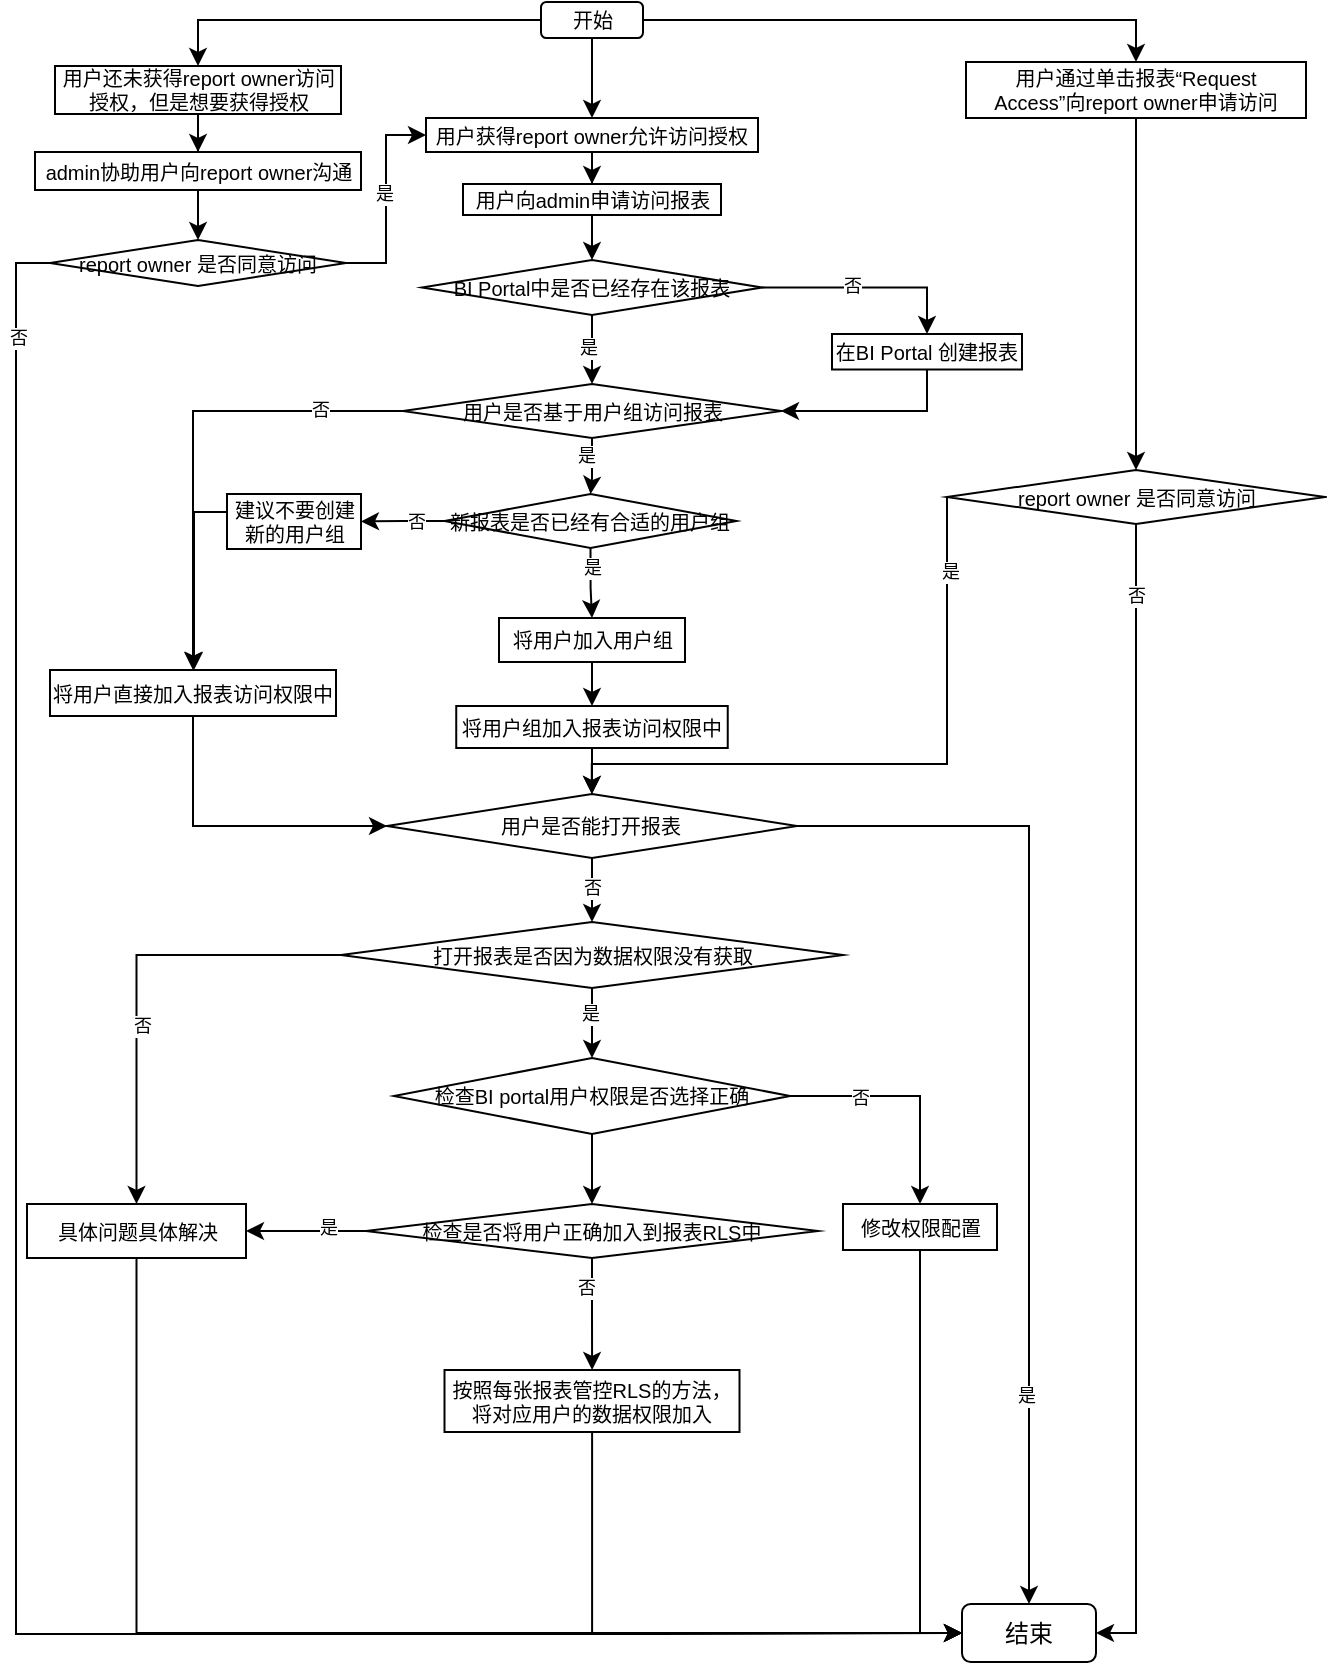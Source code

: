 <mxfile version="25.0.3">
  <diagram name="第 1 页" id="4Z0Ka_Te9Ri8-RzgAn7T">
    <mxGraphModel dx="815" dy="428" grid="0" gridSize="10" guides="1" tooltips="1" connect="1" arrows="1" fold="1" page="1" pageScale="1" pageWidth="827" pageHeight="1169" math="0" shadow="0">
      <root>
        <mxCell id="0" />
        <mxCell id="1" parent="0" />
        <mxCell id="pARgLp83FpRPWA3JOX_G-6" style="edgeStyle=orthogonalEdgeStyle;rounded=0;orthogonalLoop=1;jettySize=auto;html=1;entryX=0.5;entryY=0;entryDx=0;entryDy=0;" edge="1" parent="1" source="ilZPSHY-V1277pjvOUdr-1" target="ilZPSHY-V1277pjvOUdr-2">
          <mxGeometry relative="1" as="geometry" />
        </mxCell>
        <mxCell id="pARgLp83FpRPWA3JOX_G-7" style="edgeStyle=orthogonalEdgeStyle;rounded=0;orthogonalLoop=1;jettySize=auto;html=1;exitX=1;exitY=0.5;exitDx=0;exitDy=0;entryX=0.5;entryY=0;entryDx=0;entryDy=0;" edge="1" parent="1" source="ilZPSHY-V1277pjvOUdr-1" target="pARgLp83FpRPWA3JOX_G-3">
          <mxGeometry relative="1" as="geometry" />
        </mxCell>
        <mxCell id="pARgLp83FpRPWA3JOX_G-23" style="edgeStyle=orthogonalEdgeStyle;rounded=0;orthogonalLoop=1;jettySize=auto;html=1;entryX=0.5;entryY=0;entryDx=0;entryDy=0;" edge="1" parent="1" source="ilZPSHY-V1277pjvOUdr-1" target="pARgLp83FpRPWA3JOX_G-20">
          <mxGeometry relative="1" as="geometry" />
        </mxCell>
        <mxCell id="ilZPSHY-V1277pjvOUdr-1" value="开始" style="rounded=1;whiteSpace=wrap;html=1;fontSize=10;" parent="1" vertex="1">
          <mxGeometry x="277.5" y="4" width="51" height="18" as="geometry" />
        </mxCell>
        <mxCell id="pARgLp83FpRPWA3JOX_G-9" style="edgeStyle=orthogonalEdgeStyle;rounded=0;orthogonalLoop=1;jettySize=auto;html=1;" edge="1" parent="1" source="ilZPSHY-V1277pjvOUdr-2" target="pARgLp83FpRPWA3JOX_G-8">
          <mxGeometry relative="1" as="geometry" />
        </mxCell>
        <mxCell id="ilZPSHY-V1277pjvOUdr-2" value="用户获得report owner允许访问授权" style="rounded=0;whiteSpace=wrap;html=1;fontSize=10;" parent="1" vertex="1">
          <mxGeometry x="220" y="62" width="166" height="17" as="geometry" />
        </mxCell>
        <mxCell id="ilZPSHY-V1277pjvOUdr-12" value="" style="edgeStyle=orthogonalEdgeStyle;rounded=0;orthogonalLoop=1;jettySize=auto;html=1;" parent="1" source="ilZPSHY-V1277pjvOUdr-7" target="ilZPSHY-V1277pjvOUdr-11" edge="1">
          <mxGeometry relative="1" as="geometry" />
        </mxCell>
        <mxCell id="ilZPSHY-V1277pjvOUdr-13" value="否" style="edgeLabel;html=1;align=center;verticalAlign=middle;resizable=0;points=[];fontSize=9;" parent="ilZPSHY-V1277pjvOUdr-12" vertex="1" connectable="0">
          <mxGeometry x="-0.147" y="1" relative="1" as="geometry">
            <mxPoint as="offset" />
          </mxGeometry>
        </mxCell>
        <mxCell id="ilZPSHY-V1277pjvOUdr-29" style="edgeStyle=orthogonalEdgeStyle;rounded=0;orthogonalLoop=1;jettySize=auto;html=1;exitX=0.5;exitY=1;exitDx=0;exitDy=0;" parent="1" source="ilZPSHY-V1277pjvOUdr-7" target="ilZPSHY-V1277pjvOUdr-28" edge="1">
          <mxGeometry relative="1" as="geometry" />
        </mxCell>
        <mxCell id="ilZPSHY-V1277pjvOUdr-30" value="是" style="edgeLabel;html=1;align=center;verticalAlign=middle;resizable=0;points=[];fontSize=9;" parent="ilZPSHY-V1277pjvOUdr-29" vertex="1" connectable="0">
          <mxGeometry x="-0.265" y="-2" relative="1" as="geometry">
            <mxPoint as="offset" />
          </mxGeometry>
        </mxCell>
        <mxCell id="ilZPSHY-V1277pjvOUdr-7" value="BI Portal中是否已经存在该报表" style="rhombus;whiteSpace=wrap;html=1;fontSize=10;rounded=0;" parent="1" vertex="1">
          <mxGeometry x="218" y="133" width="170" height="27.5" as="geometry" />
        </mxCell>
        <mxCell id="seMw0L7vWgZuyYbHkAr_-15" style="edgeStyle=orthogonalEdgeStyle;rounded=0;orthogonalLoop=1;jettySize=auto;html=1;exitX=0.5;exitY=1;exitDx=0;exitDy=0;entryX=1;entryY=0.5;entryDx=0;entryDy=0;" parent="1" source="ilZPSHY-V1277pjvOUdr-11" target="ilZPSHY-V1277pjvOUdr-28" edge="1">
          <mxGeometry relative="1" as="geometry" />
        </mxCell>
        <mxCell id="ilZPSHY-V1277pjvOUdr-11" value="在BI Portal 创建报表" style="whiteSpace=wrap;html=1;fontSize=10;rounded=0;" parent="1" vertex="1">
          <mxGeometry x="423" y="170" width="95" height="17.75" as="geometry" />
        </mxCell>
        <mxCell id="ilZPSHY-V1277pjvOUdr-20" value="" style="edgeStyle=orthogonalEdgeStyle;rounded=0;orthogonalLoop=1;jettySize=auto;html=1;exitX=0.5;exitY=1;exitDx=0;exitDy=0;" parent="1" source="ilZPSHY-V1277pjvOUdr-17" target="ilZPSHY-V1277pjvOUdr-19" edge="1">
          <mxGeometry relative="1" as="geometry">
            <mxPoint x="303" y="239" as="targetPoint" />
          </mxGeometry>
        </mxCell>
        <mxCell id="ilZPSHY-V1277pjvOUdr-21" value="是" style="edgeLabel;html=1;align=center;verticalAlign=middle;resizable=0;points=[];fontSize=9;" parent="ilZPSHY-V1277pjvOUdr-20" vertex="1" connectable="0">
          <mxGeometry x="-0.469" relative="1" as="geometry">
            <mxPoint as="offset" />
          </mxGeometry>
        </mxCell>
        <mxCell id="ilZPSHY-V1277pjvOUdr-25" value="" style="edgeStyle=orthogonalEdgeStyle;rounded=0;orthogonalLoop=1;jettySize=auto;html=1;" parent="1" source="ilZPSHY-V1277pjvOUdr-17" target="ilZPSHY-V1277pjvOUdr-24" edge="1">
          <mxGeometry relative="1" as="geometry" />
        </mxCell>
        <mxCell id="ilZPSHY-V1277pjvOUdr-26" value="否" style="edgeLabel;html=1;align=center;verticalAlign=middle;resizable=0;points=[];fontSize=9;" parent="ilZPSHY-V1277pjvOUdr-25" vertex="1" connectable="0">
          <mxGeometry x="-0.288" relative="1" as="geometry">
            <mxPoint as="offset" />
          </mxGeometry>
        </mxCell>
        <mxCell id="ilZPSHY-V1277pjvOUdr-17" value="新报表是否已经有合适的用户组" style="rhombus;whiteSpace=wrap;html=1;fontSize=10;rounded=0;" parent="1" vertex="1">
          <mxGeometry x="229.25" y="250" width="146" height="27" as="geometry" />
        </mxCell>
        <mxCell id="seMw0L7vWgZuyYbHkAr_-9" value="" style="edgeStyle=orthogonalEdgeStyle;rounded=0;orthogonalLoop=1;jettySize=auto;html=1;" parent="1" source="ilZPSHY-V1277pjvOUdr-19" target="seMw0L7vWgZuyYbHkAr_-8" edge="1">
          <mxGeometry relative="1" as="geometry" />
        </mxCell>
        <mxCell id="ilZPSHY-V1277pjvOUdr-19" value="将用户加入用户组" style="whiteSpace=wrap;html=1;fontSize=10;rounded=0;" parent="1" vertex="1">
          <mxGeometry x="256.5" y="312" width="93" height="22" as="geometry" />
        </mxCell>
        <mxCell id="pARgLp83FpRPWA3JOX_G-14" style="edgeStyle=orthogonalEdgeStyle;rounded=0;orthogonalLoop=1;jettySize=auto;html=1;entryX=0.5;entryY=0;entryDx=0;entryDy=0;" edge="1" parent="1">
          <mxGeometry relative="1" as="geometry">
            <mxPoint x="172.779" y="260.5" as="sourcePoint" />
            <mxPoint x="104" y="338" as="targetPoint" />
            <Array as="points">
              <mxPoint x="103.75" y="259" />
            </Array>
          </mxGeometry>
        </mxCell>
        <mxCell id="ilZPSHY-V1277pjvOUdr-24" value="建议不要创建新的用户组" style="whiteSpace=wrap;html=1;fontSize=10;rounded=0;" parent="1" vertex="1">
          <mxGeometry x="120.5" y="250" width="67" height="27.5" as="geometry" />
        </mxCell>
        <mxCell id="ilZPSHY-V1277pjvOUdr-32" style="edgeStyle=orthogonalEdgeStyle;rounded=0;orthogonalLoop=1;jettySize=auto;html=1;exitX=0.5;exitY=1;exitDx=0;exitDy=0;" parent="1" source="ilZPSHY-V1277pjvOUdr-28" target="ilZPSHY-V1277pjvOUdr-17" edge="1">
          <mxGeometry relative="1" as="geometry" />
        </mxCell>
        <mxCell id="ilZPSHY-V1277pjvOUdr-33" value="是" style="edgeLabel;html=1;align=center;verticalAlign=middle;resizable=0;points=[];fontSize=9;" parent="ilZPSHY-V1277pjvOUdr-32" vertex="1" connectable="0">
          <mxGeometry x="-0.379" y="-3" relative="1" as="geometry">
            <mxPoint as="offset" />
          </mxGeometry>
        </mxCell>
        <mxCell id="pARgLp83FpRPWA3JOX_G-11" style="edgeStyle=orthogonalEdgeStyle;rounded=0;orthogonalLoop=1;jettySize=auto;html=1;entryX=0.5;entryY=0;entryDx=0;entryDy=0;" edge="1" parent="1" source="ilZPSHY-V1277pjvOUdr-28" target="seMw0L7vWgZuyYbHkAr_-3">
          <mxGeometry relative="1" as="geometry" />
        </mxCell>
        <mxCell id="pARgLp83FpRPWA3JOX_G-12" value="否" style="edgeLabel;html=1;align=center;verticalAlign=middle;resizable=0;points=[];fontSize=9;" vertex="1" connectable="0" parent="pARgLp83FpRPWA3JOX_G-11">
          <mxGeometry x="-0.644" y="-1" relative="1" as="geometry">
            <mxPoint as="offset" />
          </mxGeometry>
        </mxCell>
        <mxCell id="ilZPSHY-V1277pjvOUdr-28" value="用户是否基于用户组访问报表" style="rhombus;whiteSpace=wrap;html=1;fontSize=10;rounded=0;" parent="1" vertex="1">
          <mxGeometry x="208.5" y="195" width="189" height="27" as="geometry" />
        </mxCell>
        <mxCell id="seMw0L7vWgZuyYbHkAr_-13" style="edgeStyle=orthogonalEdgeStyle;rounded=0;orthogonalLoop=1;jettySize=auto;html=1;exitX=0.5;exitY=1;exitDx=0;exitDy=0;entryX=0;entryY=0.5;entryDx=0;entryDy=0;" parent="1" source="seMw0L7vWgZuyYbHkAr_-3" target="seMw0L7vWgZuyYbHkAr_-16" edge="1">
          <mxGeometry relative="1" as="geometry">
            <mxPoint x="241.0" y="411.5" as="targetPoint" />
          </mxGeometry>
        </mxCell>
        <mxCell id="seMw0L7vWgZuyYbHkAr_-3" value="将用户直接加入报表访问权限中" style="whiteSpace=wrap;html=1;fontSize=10;rounded=0;" parent="1" vertex="1">
          <mxGeometry x="32" y="338" width="143" height="23" as="geometry" />
        </mxCell>
        <mxCell id="seMw0L7vWgZuyYbHkAr_-17" value="" style="edgeStyle=orthogonalEdgeStyle;rounded=0;orthogonalLoop=1;jettySize=auto;html=1;" parent="1" source="seMw0L7vWgZuyYbHkAr_-8" target="seMw0L7vWgZuyYbHkAr_-16" edge="1">
          <mxGeometry relative="1" as="geometry" />
        </mxCell>
        <mxCell id="seMw0L7vWgZuyYbHkAr_-8" value="将用户组加入报表访问权限中" style="whiteSpace=wrap;html=1;fontSize=10;rounded=0;" parent="1" vertex="1">
          <mxGeometry x="235.12" y="356" width="135.75" height="21" as="geometry" />
        </mxCell>
        <mxCell id="seMw0L7vWgZuyYbHkAr_-23" value="" style="edgeStyle=orthogonalEdgeStyle;rounded=0;orthogonalLoop=1;jettySize=auto;html=1;" parent="1" source="seMw0L7vWgZuyYbHkAr_-16" target="seMw0L7vWgZuyYbHkAr_-22" edge="1">
          <mxGeometry relative="1" as="geometry" />
        </mxCell>
        <mxCell id="seMw0L7vWgZuyYbHkAr_-24" value="否" style="edgeLabel;html=1;align=center;verticalAlign=middle;resizable=0;points=[];fontSize=9;" parent="seMw0L7vWgZuyYbHkAr_-23" vertex="1" connectable="0">
          <mxGeometry x="-0.399" relative="1" as="geometry">
            <mxPoint as="offset" />
          </mxGeometry>
        </mxCell>
        <mxCell id="seMw0L7vWgZuyYbHkAr_-25" style="edgeStyle=orthogonalEdgeStyle;rounded=0;orthogonalLoop=1;jettySize=auto;html=1;exitX=1;exitY=0.5;exitDx=0;exitDy=0;entryX=0.5;entryY=0;entryDx=0;entryDy=0;" parent="1" source="seMw0L7vWgZuyYbHkAr_-16" target="seMw0L7vWgZuyYbHkAr_-21" edge="1">
          <mxGeometry relative="1" as="geometry" />
        </mxCell>
        <mxCell id="seMw0L7vWgZuyYbHkAr_-26" value="是" style="edgeLabel;html=1;align=center;verticalAlign=middle;resizable=0;points=[];fontSize=9;" parent="seMw0L7vWgZuyYbHkAr_-25" vertex="1" connectable="0">
          <mxGeometry x="0.588" y="-2" relative="1" as="geometry">
            <mxPoint as="offset" />
          </mxGeometry>
        </mxCell>
        <mxCell id="seMw0L7vWgZuyYbHkAr_-16" value="用户是否能打开报表" style="rhombus;whiteSpace=wrap;html=1;fontSize=10;rounded=0;" parent="1" vertex="1">
          <mxGeometry x="200.49" y="400" width="205.01" height="32" as="geometry" />
        </mxCell>
        <mxCell id="seMw0L7vWgZuyYbHkAr_-21" value="结束" style="rounded=1;whiteSpace=wrap;html=1;" parent="1" vertex="1">
          <mxGeometry x="488" y="805" width="67" height="29" as="geometry" />
        </mxCell>
        <mxCell id="seMw0L7vWgZuyYbHkAr_-28" value="" style="edgeStyle=orthogonalEdgeStyle;rounded=0;orthogonalLoop=1;jettySize=auto;html=1;entryX=0.5;entryY=0;entryDx=0;entryDy=0;" parent="1" source="seMw0L7vWgZuyYbHkAr_-22" target="seMw0L7vWgZuyYbHkAr_-34" edge="1">
          <mxGeometry relative="1" as="geometry">
            <mxPoint x="302.5" y="538" as="targetPoint" />
            <Array as="points" />
          </mxGeometry>
        </mxCell>
        <mxCell id="seMw0L7vWgZuyYbHkAr_-32" value="是" style="edgeLabel;html=1;align=center;verticalAlign=middle;resizable=0;points=[];fontSize=9;" parent="seMw0L7vWgZuyYbHkAr_-28" vertex="1" connectable="0">
          <mxGeometry x="-0.422" y="-1" relative="1" as="geometry">
            <mxPoint as="offset" />
          </mxGeometry>
        </mxCell>
        <mxCell id="seMw0L7vWgZuyYbHkAr_-30" value="" style="edgeStyle=orthogonalEdgeStyle;rounded=0;orthogonalLoop=1;jettySize=auto;html=1;" parent="1" source="seMw0L7vWgZuyYbHkAr_-22" target="seMw0L7vWgZuyYbHkAr_-29" edge="1">
          <mxGeometry relative="1" as="geometry" />
        </mxCell>
        <mxCell id="seMw0L7vWgZuyYbHkAr_-31" value="否" style="edgeLabel;html=1;align=center;verticalAlign=middle;resizable=0;points=[];fontSize=9;" parent="seMw0L7vWgZuyYbHkAr_-30" vertex="1" connectable="0">
          <mxGeometry x="0.213" y="2" relative="1" as="geometry">
            <mxPoint as="offset" />
          </mxGeometry>
        </mxCell>
        <mxCell id="seMw0L7vWgZuyYbHkAr_-22" value="打开报表是否因为数据权限没有获取" style="rhombus;whiteSpace=wrap;html=1;fontSize=10;rounded=0;" parent="1" vertex="1">
          <mxGeometry x="177.5" y="464" width="251" height="33" as="geometry" />
        </mxCell>
        <mxCell id="seMw0L7vWgZuyYbHkAr_-33" style="edgeStyle=orthogonalEdgeStyle;rounded=0;orthogonalLoop=1;jettySize=auto;html=1;entryX=0;entryY=0.5;entryDx=0;entryDy=0;" parent="1" source="seMw0L7vWgZuyYbHkAr_-29" target="seMw0L7vWgZuyYbHkAr_-21" edge="1">
          <mxGeometry relative="1" as="geometry">
            <mxPoint x="110" y="802" as="targetPoint" />
            <Array as="points">
              <mxPoint x="76" y="820" />
            </Array>
          </mxGeometry>
        </mxCell>
        <mxCell id="seMw0L7vWgZuyYbHkAr_-29" value="具体问题具体解决" style="whiteSpace=wrap;html=1;fontSize=10;rounded=0;" parent="1" vertex="1">
          <mxGeometry x="20.5" y="605" width="109.5" height="27" as="geometry" />
        </mxCell>
        <mxCell id="seMw0L7vWgZuyYbHkAr_-36" value="" style="edgeStyle=orthogonalEdgeStyle;rounded=0;orthogonalLoop=1;jettySize=auto;html=1;entryX=0.5;entryY=0;entryDx=0;entryDy=0;" parent="1" source="seMw0L7vWgZuyYbHkAr_-34" target="seMw0L7vWgZuyYbHkAr_-37" edge="1">
          <mxGeometry relative="1" as="geometry">
            <mxPoint x="488" y="588" as="targetPoint" />
            <Array as="points">
              <mxPoint x="467" y="551" />
            </Array>
          </mxGeometry>
        </mxCell>
        <mxCell id="seMw0L7vWgZuyYbHkAr_-39" value="否" style="edgeLabel;html=1;align=center;verticalAlign=middle;resizable=0;points=[];fontSize=9;" parent="seMw0L7vWgZuyYbHkAr_-36" vertex="1" connectable="0">
          <mxGeometry x="-0.408" y="-1" relative="1" as="geometry">
            <mxPoint as="offset" />
          </mxGeometry>
        </mxCell>
        <mxCell id="seMw0L7vWgZuyYbHkAr_-44" value="" style="edgeStyle=orthogonalEdgeStyle;rounded=0;orthogonalLoop=1;jettySize=auto;html=1;" parent="1" source="seMw0L7vWgZuyYbHkAr_-34" target="seMw0L7vWgZuyYbHkAr_-43" edge="1">
          <mxGeometry relative="1" as="geometry" />
        </mxCell>
        <mxCell id="seMw0L7vWgZuyYbHkAr_-34" value="检查BI portal用户权限是否选择正确" style="rhombus;whiteSpace=wrap;html=1;fontSize=10;" parent="1" vertex="1">
          <mxGeometry x="204" y="532" width="198" height="38" as="geometry" />
        </mxCell>
        <mxCell id="seMw0L7vWgZuyYbHkAr_-38" style="edgeStyle=orthogonalEdgeStyle;rounded=0;orthogonalLoop=1;jettySize=auto;html=1;entryX=0;entryY=0.5;entryDx=0;entryDy=0;" parent="1" source="seMw0L7vWgZuyYbHkAr_-37" target="seMw0L7vWgZuyYbHkAr_-21" edge="1">
          <mxGeometry relative="1" as="geometry" />
        </mxCell>
        <mxCell id="seMw0L7vWgZuyYbHkAr_-37" value="修改权限配置" style="rounded=0;whiteSpace=wrap;html=1;fontSize=10;" parent="1" vertex="1">
          <mxGeometry x="428.5" y="605" width="77" height="23" as="geometry" />
        </mxCell>
        <mxCell id="seMw0L7vWgZuyYbHkAr_-46" style="edgeStyle=orthogonalEdgeStyle;rounded=0;orthogonalLoop=1;jettySize=auto;html=1;entryX=1;entryY=0.5;entryDx=0;entryDy=0;" parent="1" source="seMw0L7vWgZuyYbHkAr_-43" target="seMw0L7vWgZuyYbHkAr_-29" edge="1">
          <mxGeometry relative="1" as="geometry" />
        </mxCell>
        <mxCell id="seMw0L7vWgZuyYbHkAr_-47" value="是" style="edgeLabel;html=1;align=center;verticalAlign=middle;resizable=0;points=[];fontSize=9;" parent="seMw0L7vWgZuyYbHkAr_-46" vertex="1" connectable="0">
          <mxGeometry x="-0.359" y="-2" relative="1" as="geometry">
            <mxPoint as="offset" />
          </mxGeometry>
        </mxCell>
        <mxCell id="seMw0L7vWgZuyYbHkAr_-49" value="" style="edgeStyle=orthogonalEdgeStyle;rounded=0;orthogonalLoop=1;jettySize=auto;html=1;" parent="1" source="seMw0L7vWgZuyYbHkAr_-43" target="seMw0L7vWgZuyYbHkAr_-48" edge="1">
          <mxGeometry relative="1" as="geometry" />
        </mxCell>
        <mxCell id="seMw0L7vWgZuyYbHkAr_-50" value="否" style="edgeLabel;html=1;align=center;verticalAlign=middle;resizable=0;points=[];fontSize=9;" parent="seMw0L7vWgZuyYbHkAr_-49" vertex="1" connectable="0">
          <mxGeometry x="-0.465" y="-3" relative="1" as="geometry">
            <mxPoint as="offset" />
          </mxGeometry>
        </mxCell>
        <mxCell id="seMw0L7vWgZuyYbHkAr_-43" value="检查是否将用户正确加入到报表RLS中" style="rhombus;whiteSpace=wrap;html=1;fontSize=10;" parent="1" vertex="1">
          <mxGeometry x="190" y="605" width="226" height="27" as="geometry" />
        </mxCell>
        <mxCell id="seMw0L7vWgZuyYbHkAr_-51" style="edgeStyle=orthogonalEdgeStyle;rounded=0;orthogonalLoop=1;jettySize=auto;html=1;entryX=0;entryY=0.5;entryDx=0;entryDy=0;" parent="1" source="seMw0L7vWgZuyYbHkAr_-48" target="seMw0L7vWgZuyYbHkAr_-21" edge="1">
          <mxGeometry relative="1" as="geometry">
            <Array as="points">
              <mxPoint x="303" y="820" />
            </Array>
          </mxGeometry>
        </mxCell>
        <mxCell id="seMw0L7vWgZuyYbHkAr_-48" value="按照每张报表管控RLS的方法，将对应用户的数据权限加入" style="whiteSpace=wrap;html=1;fontSize=10;" parent="1" vertex="1">
          <mxGeometry x="229.25" y="688" width="147.5" height="31" as="geometry" />
        </mxCell>
        <mxCell id="pARgLp83FpRPWA3JOX_G-5" style="edgeStyle=orthogonalEdgeStyle;rounded=0;orthogonalLoop=1;jettySize=auto;html=1;exitX=0.5;exitY=1;exitDx=0;exitDy=0;entryX=0.5;entryY=0;entryDx=0;entryDy=0;" edge="1" parent="1" source="pARgLp83FpRPWA3JOX_G-3" target="pARgLp83FpRPWA3JOX_G-4">
          <mxGeometry relative="1" as="geometry" />
        </mxCell>
        <mxCell id="pARgLp83FpRPWA3JOX_G-3" value="用户通过单击报表“Request Access”向report owner申请访问" style="whiteSpace=wrap;html=1;fontSize=10;rounded=0;" vertex="1" parent="1">
          <mxGeometry x="490" y="34" width="170" height="28" as="geometry" />
        </mxCell>
        <mxCell id="pARgLp83FpRPWA3JOX_G-15" style="edgeStyle=orthogonalEdgeStyle;rounded=0;orthogonalLoop=1;jettySize=auto;html=1;" edge="1" parent="1">
          <mxGeometry relative="1" as="geometry">
            <mxPoint x="480.5" y="251.486" as="sourcePoint" />
            <mxPoint x="302.9" y="400.001" as="targetPoint" />
            <Array as="points">
              <mxPoint x="480" y="385" />
              <mxPoint x="303" y="385" />
            </Array>
          </mxGeometry>
        </mxCell>
        <mxCell id="pARgLp83FpRPWA3JOX_G-16" value="是" style="edgeLabel;html=1;align=center;verticalAlign=middle;resizable=0;points=[];fontSize=9;" vertex="1" connectable="0" parent="pARgLp83FpRPWA3JOX_G-15">
          <mxGeometry x="-0.769" y="1" relative="1" as="geometry">
            <mxPoint as="offset" />
          </mxGeometry>
        </mxCell>
        <mxCell id="pARgLp83FpRPWA3JOX_G-18" style="edgeStyle=orthogonalEdgeStyle;rounded=0;orthogonalLoop=1;jettySize=auto;html=1;entryX=1;entryY=0.5;entryDx=0;entryDy=0;" edge="1" parent="1" source="pARgLp83FpRPWA3JOX_G-4" target="seMw0L7vWgZuyYbHkAr_-21">
          <mxGeometry relative="1" as="geometry" />
        </mxCell>
        <mxCell id="pARgLp83FpRPWA3JOX_G-19" value="否" style="edgeLabel;html=1;align=center;verticalAlign=middle;resizable=0;points=[];fontSize=9;" vertex="1" connectable="0" parent="pARgLp83FpRPWA3JOX_G-18">
          <mxGeometry x="-0.876" relative="1" as="geometry">
            <mxPoint as="offset" />
          </mxGeometry>
        </mxCell>
        <mxCell id="pARgLp83FpRPWA3JOX_G-4" value="report owner 是否同意访问" style="rhombus;whiteSpace=wrap;html=1;fontSize=10;rounded=0;" vertex="1" parent="1">
          <mxGeometry x="480.5" y="238" width="189" height="27" as="geometry" />
        </mxCell>
        <mxCell id="pARgLp83FpRPWA3JOX_G-10" style="edgeStyle=orthogonalEdgeStyle;rounded=0;orthogonalLoop=1;jettySize=auto;html=1;" edge="1" parent="1" source="pARgLp83FpRPWA3JOX_G-8" target="ilZPSHY-V1277pjvOUdr-7">
          <mxGeometry relative="1" as="geometry" />
        </mxCell>
        <mxCell id="pARgLp83FpRPWA3JOX_G-8" value="用户向admin申请访问报表" style="rounded=0;whiteSpace=wrap;html=1;fontSize=10;" vertex="1" parent="1">
          <mxGeometry x="238.5" y="95" width="129" height="15.5" as="geometry" />
        </mxCell>
        <mxCell id="pARgLp83FpRPWA3JOX_G-24" style="edgeStyle=orthogonalEdgeStyle;rounded=0;orthogonalLoop=1;jettySize=auto;html=1;entryX=0.5;entryY=0;entryDx=0;entryDy=0;" edge="1" parent="1" source="pARgLp83FpRPWA3JOX_G-20" target="pARgLp83FpRPWA3JOX_G-22">
          <mxGeometry relative="1" as="geometry" />
        </mxCell>
        <mxCell id="pARgLp83FpRPWA3JOX_G-20" value="用户还未获得report owner访问授权，但是想要获得授权" style="rounded=0;whiteSpace=wrap;html=1;fontSize=10;" vertex="1" parent="1">
          <mxGeometry x="34.5" y="36" width="143" height="24" as="geometry" />
        </mxCell>
        <mxCell id="pARgLp83FpRPWA3JOX_G-26" value="" style="edgeStyle=orthogonalEdgeStyle;rounded=0;orthogonalLoop=1;jettySize=auto;html=1;" edge="1" parent="1" source="pARgLp83FpRPWA3JOX_G-22" target="pARgLp83FpRPWA3JOX_G-25">
          <mxGeometry relative="1" as="geometry" />
        </mxCell>
        <mxCell id="pARgLp83FpRPWA3JOX_G-22" value="admin协助用户向report owner沟通" style="rounded=0;whiteSpace=wrap;html=1;fontSize=10;" vertex="1" parent="1">
          <mxGeometry x="24.5" y="79" width="163" height="19" as="geometry" />
        </mxCell>
        <mxCell id="pARgLp83FpRPWA3JOX_G-27" style="edgeStyle=orthogonalEdgeStyle;rounded=0;orthogonalLoop=1;jettySize=auto;html=1;entryX=0;entryY=0.5;entryDx=0;entryDy=0;" edge="1" parent="1" source="pARgLp83FpRPWA3JOX_G-25" target="ilZPSHY-V1277pjvOUdr-2">
          <mxGeometry relative="1" as="geometry" />
        </mxCell>
        <mxCell id="pARgLp83FpRPWA3JOX_G-28" value="是" style="edgeLabel;html=1;align=center;verticalAlign=middle;resizable=0;points=[];fontSize=9;" vertex="1" connectable="0" parent="pARgLp83FpRPWA3JOX_G-27">
          <mxGeometry x="0.05" y="1" relative="1" as="geometry">
            <mxPoint as="offset" />
          </mxGeometry>
        </mxCell>
        <mxCell id="pARgLp83FpRPWA3JOX_G-31" style="edgeStyle=orthogonalEdgeStyle;rounded=0;orthogonalLoop=1;jettySize=auto;html=1;entryX=0;entryY=0.5;entryDx=0;entryDy=0;" edge="1" parent="1" source="pARgLp83FpRPWA3JOX_G-25" target="seMw0L7vWgZuyYbHkAr_-21">
          <mxGeometry relative="1" as="geometry">
            <mxPoint x="10.143" y="823.429" as="targetPoint" />
            <Array as="points">
              <mxPoint x="15" y="135" />
              <mxPoint x="15" y="820" />
              <mxPoint x="334" y="820" />
            </Array>
          </mxGeometry>
        </mxCell>
        <mxCell id="pARgLp83FpRPWA3JOX_G-32" value="否" style="edgeLabel;html=1;align=center;verticalAlign=middle;resizable=0;points=[];fontSize=9;" vertex="1" connectable="0" parent="pARgLp83FpRPWA3JOX_G-31">
          <mxGeometry x="-0.908" y="1" relative="1" as="geometry">
            <mxPoint as="offset" />
          </mxGeometry>
        </mxCell>
        <mxCell id="pARgLp83FpRPWA3JOX_G-25" value="report owner 是否同意访问" style="rhombus;whiteSpace=wrap;html=1;fontSize=10;rounded=0;" vertex="1" parent="1">
          <mxGeometry x="32" y="123" width="148" height="23" as="geometry" />
        </mxCell>
      </root>
    </mxGraphModel>
  </diagram>
</mxfile>
